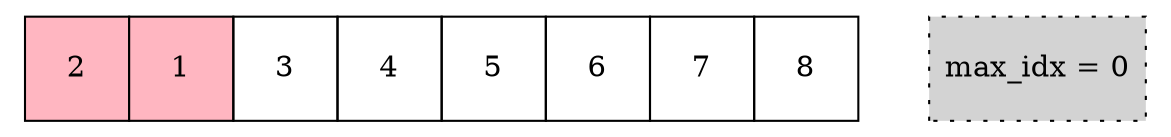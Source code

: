 digraph G
{
    node1
        [
        shape = none
            label = <<table border="0" cellspacing="0">
            <tr>
            <td port="port2" width="50" height="50" bgcolor="lightpink" border="1">2</td>
            <td port="port4" width="50" height="50" bgcolor="lightpink" border="1">1</td>
            <td port="port0" width="50" height="50" border="1">3</td>
            <td port="port7" width="50" height="50" border="1">4</td>
            <td port="port3" width="50" height="50" border="1">5</td>
            <td port="port6" width="50" height="50" border="1">6</td>
            <td port="port1" width="50" height="50" border="1">7</td>
            <td port="port5" width="50" height="50" border="1">8</td>
            </tr>
            </table>>
        ]
    node2
    [
        shape = none
        label = <<table border="0" cellspacing="0">
                    <tr><td port="data" style="dotted" width="50" height="50" bgcolor="lightgray" border="1"> max_idx = 0 </td></tr>
                </table>>
    ]
}
